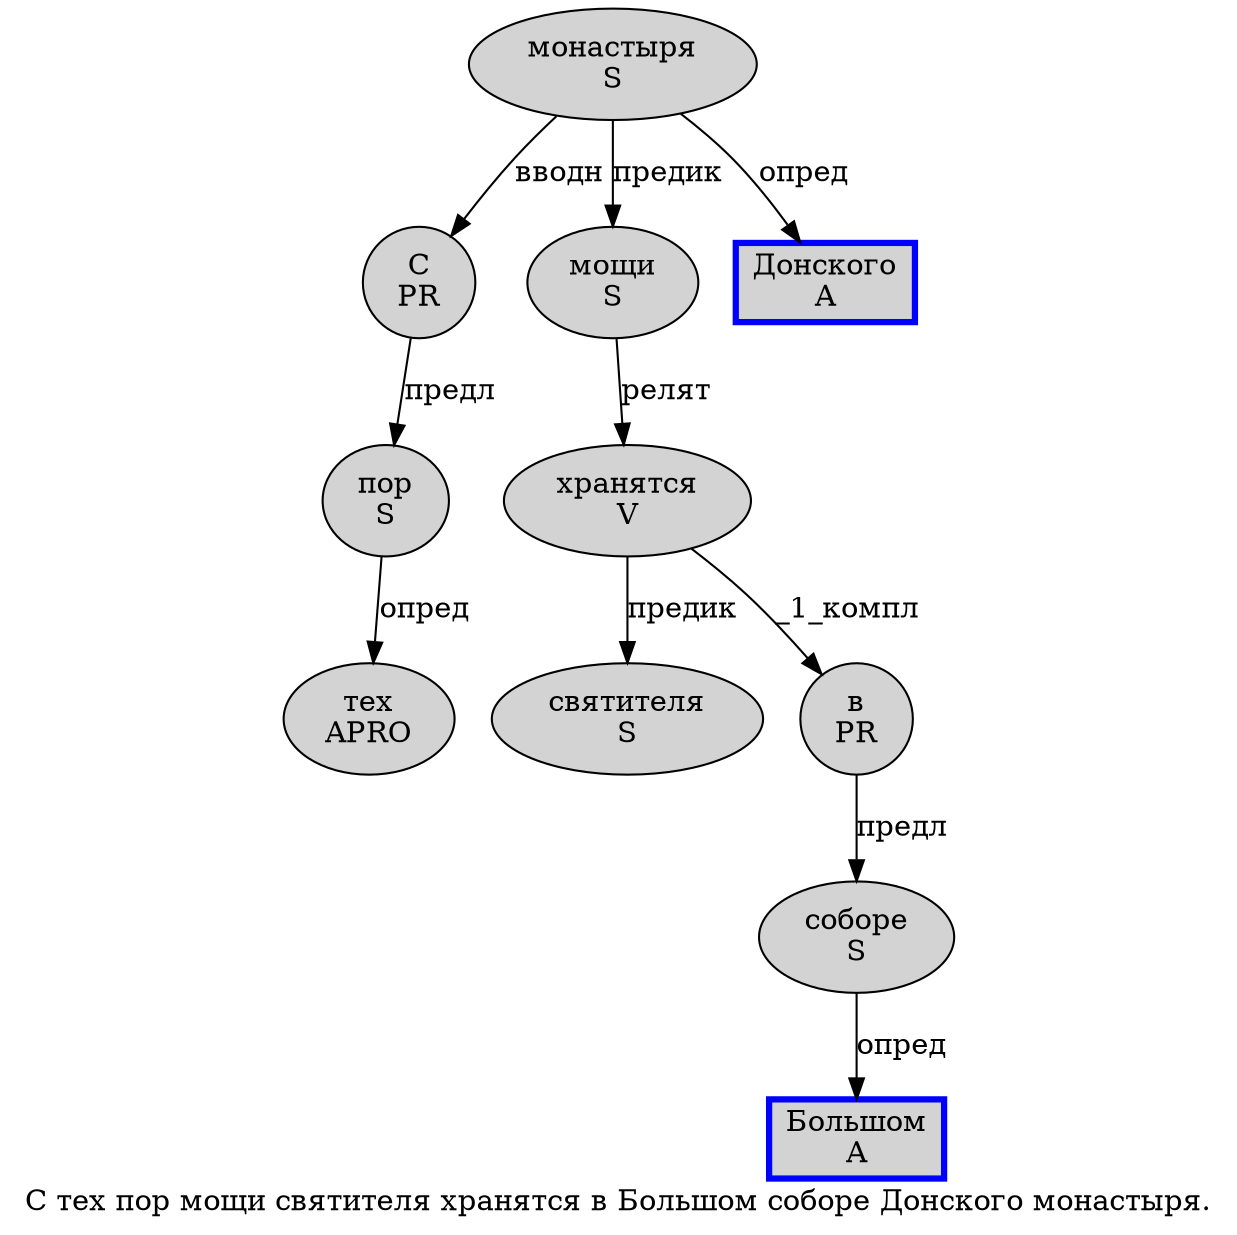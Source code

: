 digraph SENTENCE_1371 {
	graph [label="С тех пор мощи святителя хранятся в Большом соборе Донского монастыря."]
	node [style=filled]
		0 [label="С
PR" color="" fillcolor=lightgray penwidth=1 shape=ellipse]
		1 [label="тех
APRO" color="" fillcolor=lightgray penwidth=1 shape=ellipse]
		2 [label="пор
S" color="" fillcolor=lightgray penwidth=1 shape=ellipse]
		3 [label="мощи
S" color="" fillcolor=lightgray penwidth=1 shape=ellipse]
		4 [label="святителя
S" color="" fillcolor=lightgray penwidth=1 shape=ellipse]
		5 [label="хранятся
V" color="" fillcolor=lightgray penwidth=1 shape=ellipse]
		6 [label="в
PR" color="" fillcolor=lightgray penwidth=1 shape=ellipse]
		7 [label="Большом
A" color=blue fillcolor=lightgray penwidth=3 shape=box]
		8 [label="соборе
S" color="" fillcolor=lightgray penwidth=1 shape=ellipse]
		9 [label="Донского
A" color=blue fillcolor=lightgray penwidth=3 shape=box]
		10 [label="монастыря
S" color="" fillcolor=lightgray penwidth=1 shape=ellipse]
			6 -> 8 [label="предл"]
			10 -> 0 [label="вводн"]
			10 -> 3 [label="предик"]
			10 -> 9 [label="опред"]
			3 -> 5 [label="релят"]
			2 -> 1 [label="опред"]
			8 -> 7 [label="опред"]
			5 -> 4 [label="предик"]
			5 -> 6 [label="_1_компл"]
			0 -> 2 [label="предл"]
}